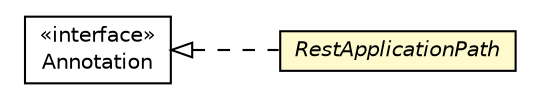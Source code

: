 #!/usr/local/bin/dot
#
# Class diagram 
# Generated by UMLGraph version R5_6-24-gf6e263 (http://www.umlgraph.org/)
#

digraph G {
	edge [fontname="Helvetica",fontsize=10,labelfontname="Helvetica",labelfontsize=10];
	node [fontname="Helvetica",fontsize=10,shape=plaintext];
	nodesep=0.25;
	ranksep=0.5;
	rankdir=LR;
	// com.gwtplatform.dispatch.client.rest.RestApplicationPath
	c338760 [label=<<table title="com.gwtplatform.dispatch.client.rest.RestApplicationPath" border="0" cellborder="1" cellspacing="0" cellpadding="2" port="p" bgcolor="lemonChiffon" href="./RestApplicationPath.html">
		<tr><td><table border="0" cellspacing="0" cellpadding="1">
<tr><td align="center" balign="center"><font face="Helvetica-Oblique"> RestApplicationPath </font></td></tr>
		</table></td></tr>
		</table>>, URL="./RestApplicationPath.html", fontname="Helvetica", fontcolor="black", fontsize=10.0];
	//com.gwtplatform.dispatch.client.rest.RestApplicationPath implements java.lang.annotation.Annotation
	c339075:p -> c338760:p [dir=back,arrowtail=empty,style=dashed];
	// java.lang.annotation.Annotation
	c339075 [label=<<table title="java.lang.annotation.Annotation" border="0" cellborder="1" cellspacing="0" cellpadding="2" port="p" href="http://download.oracle.com/javase/6/docs/api/java/lang/annotation/Annotation.html">
		<tr><td><table border="0" cellspacing="0" cellpadding="1">
<tr><td align="center" balign="center"> &#171;interface&#187; </td></tr>
<tr><td align="center" balign="center"> Annotation </td></tr>
		</table></td></tr>
		</table>>, URL="http://download.oracle.com/javase/6/docs/api/java/lang/annotation/Annotation.html", fontname="Helvetica", fontcolor="black", fontsize=10.0];
}

